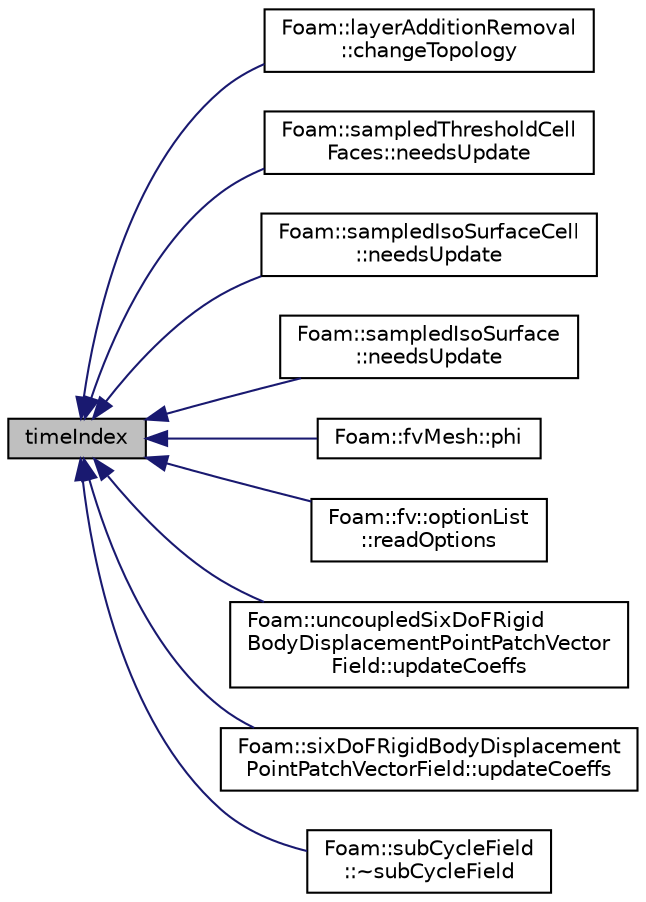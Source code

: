digraph "timeIndex"
{
  bgcolor="transparent";
  edge [fontname="Helvetica",fontsize="10",labelfontname="Helvetica",labelfontsize="10"];
  node [fontname="Helvetica",fontsize="10",shape=record];
  rankdir="LR";
  Node1 [label="timeIndex",height=0.2,width=0.4,color="black", fillcolor="grey75", style="filled", fontcolor="black"];
  Node1 -> Node2 [dir="back",color="midnightblue",fontsize="10",style="solid",fontname="Helvetica"];
  Node2 [label="Foam::layerAdditionRemoval\l::changeTopology",height=0.2,width=0.4,color="black",URL="$a01274.html#a068d5efab18f428fe0fd6c1e962420a2",tooltip="Check for topology change. "];
  Node1 -> Node3 [dir="back",color="midnightblue",fontsize="10",style="solid",fontname="Helvetica"];
  Node3 [label="Foam::sampledThresholdCell\lFaces::needsUpdate",height=0.2,width=0.4,color="black",URL="$a02232.html#aa8e65b62831b56e76cf5fba5cad934db",tooltip="Does the surface need an update? "];
  Node1 -> Node4 [dir="back",color="midnightblue",fontsize="10",style="solid",fontname="Helvetica"];
  Node4 [label="Foam::sampledIsoSurfaceCell\l::needsUpdate",height=0.2,width=0.4,color="black",URL="$a02224.html#aa8e65b62831b56e76cf5fba5cad934db",tooltip="Does the surface need an update? "];
  Node1 -> Node5 [dir="back",color="midnightblue",fontsize="10",style="solid",fontname="Helvetica"];
  Node5 [label="Foam::sampledIsoSurface\l::needsUpdate",height=0.2,width=0.4,color="black",URL="$a02223.html#aa8e65b62831b56e76cf5fba5cad934db",tooltip="Does the surface need an update? "];
  Node1 -> Node6 [dir="back",color="midnightblue",fontsize="10",style="solid",fontname="Helvetica"];
  Node6 [label="Foam::fvMesh::phi",height=0.2,width=0.4,color="black",URL="$a00876.html#ade37cce1ef602d14a94d32d418cb8fdd",tooltip="Return cell face motion fluxes. "];
  Node1 -> Node7 [dir="back",color="midnightblue",fontsize="10",style="solid",fontname="Helvetica"];
  Node7 [label="Foam::fv::optionList\l::readOptions",height=0.2,width=0.4,color="black",URL="$a01715.html#a5c638dda7e72b7bc1006d23ab0f97d75",tooltip="Read options dictionary. "];
  Node1 -> Node8 [dir="back",color="midnightblue",fontsize="10",style="solid",fontname="Helvetica"];
  Node8 [label="Foam::uncoupledSixDoFRigid\lBodyDisplacementPointPatchVector\lField::updateCoeffs",height=0.2,width=0.4,color="black",URL="$a02734.html#a7e24eafac629d3733181cd942d4c902f",tooltip="Update the coefficients associated with the patch field. "];
  Node1 -> Node9 [dir="back",color="midnightblue",fontsize="10",style="solid",fontname="Helvetica"];
  Node9 [label="Foam::sixDoFRigidBodyDisplacement\lPointPatchVectorField::updateCoeffs",height=0.2,width=0.4,color="black",URL="$a02324.html#a7e24eafac629d3733181cd942d4c902f",tooltip="Update the coefficients associated with the patch field. "];
  Node1 -> Node10 [dir="back",color="midnightblue",fontsize="10",style="solid",fontname="Helvetica"];
  Node10 [label="Foam::subCycleField\l::~subCycleField",height=0.2,width=0.4,color="black",URL="$a02459.html#a54b8b7d600687b3af2894ee7b62fc962",tooltip="Destructor. "];
}
